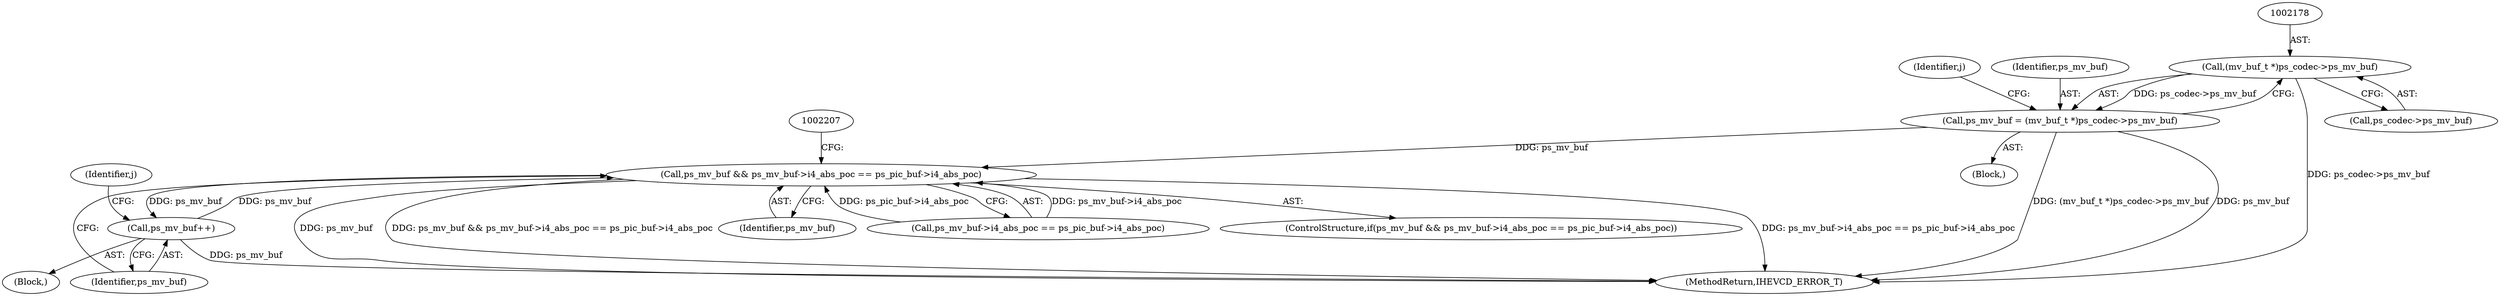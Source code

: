 digraph "0_Android_7c9be319a279654e55a6d757265f88c61a16a4d5@pointer" {
"1002177" [label="(Call,(mv_buf_t *)ps_codec->ps_mv_buf)"];
"1002175" [label="(Call,ps_mv_buf = (mv_buf_t *)ps_codec->ps_mv_buf)"];
"1002195" [label="(Call,ps_mv_buf && ps_mv_buf->i4_abs_poc == ps_pic_buf->i4_abs_poc)"];
"1002214" [label="(Call,ps_mv_buf++)"];
"1002179" [label="(Call,ps_codec->ps_mv_buf)"];
"1002685" [label="(MethodReturn,IHEVCD_ERROR_T)"];
"1002184" [label="(Identifier,j)"];
"1002196" [label="(Identifier,ps_mv_buf)"];
"1002149" [label="(Block,)"];
"1002177" [label="(Call,(mv_buf_t *)ps_codec->ps_mv_buf)"];
"1002197" [label="(Call,ps_mv_buf->i4_abs_poc == ps_pic_buf->i4_abs_poc)"];
"1002194" [label="(ControlStructure,if(ps_mv_buf && ps_mv_buf->i4_abs_poc == ps_pic_buf->i4_abs_poc))"];
"1002214" [label="(Call,ps_mv_buf++)"];
"1002176" [label="(Identifier,ps_mv_buf)"];
"1002192" [label="(Identifier,j)"];
"1002193" [label="(Block,)"];
"1002215" [label="(Identifier,ps_mv_buf)"];
"1002195" [label="(Call,ps_mv_buf && ps_mv_buf->i4_abs_poc == ps_pic_buf->i4_abs_poc)"];
"1002175" [label="(Call,ps_mv_buf = (mv_buf_t *)ps_codec->ps_mv_buf)"];
"1002177" -> "1002175"  [label="AST: "];
"1002177" -> "1002179"  [label="CFG: "];
"1002178" -> "1002177"  [label="AST: "];
"1002179" -> "1002177"  [label="AST: "];
"1002175" -> "1002177"  [label="CFG: "];
"1002177" -> "1002685"  [label="DDG: ps_codec->ps_mv_buf"];
"1002177" -> "1002175"  [label="DDG: ps_codec->ps_mv_buf"];
"1002175" -> "1002149"  [label="AST: "];
"1002176" -> "1002175"  [label="AST: "];
"1002184" -> "1002175"  [label="CFG: "];
"1002175" -> "1002685"  [label="DDG: ps_mv_buf"];
"1002175" -> "1002685"  [label="DDG: (mv_buf_t *)ps_codec->ps_mv_buf"];
"1002175" -> "1002195"  [label="DDG: ps_mv_buf"];
"1002195" -> "1002194"  [label="AST: "];
"1002195" -> "1002196"  [label="CFG: "];
"1002195" -> "1002197"  [label="CFG: "];
"1002196" -> "1002195"  [label="AST: "];
"1002197" -> "1002195"  [label="AST: "];
"1002207" -> "1002195"  [label="CFG: "];
"1002215" -> "1002195"  [label="CFG: "];
"1002195" -> "1002685"  [label="DDG: ps_mv_buf->i4_abs_poc == ps_pic_buf->i4_abs_poc"];
"1002195" -> "1002685"  [label="DDG: ps_mv_buf"];
"1002195" -> "1002685"  [label="DDG: ps_mv_buf && ps_mv_buf->i4_abs_poc == ps_pic_buf->i4_abs_poc"];
"1002214" -> "1002195"  [label="DDG: ps_mv_buf"];
"1002197" -> "1002195"  [label="DDG: ps_mv_buf->i4_abs_poc"];
"1002197" -> "1002195"  [label="DDG: ps_pic_buf->i4_abs_poc"];
"1002195" -> "1002214"  [label="DDG: ps_mv_buf"];
"1002214" -> "1002193"  [label="AST: "];
"1002214" -> "1002215"  [label="CFG: "];
"1002215" -> "1002214"  [label="AST: "];
"1002192" -> "1002214"  [label="CFG: "];
"1002214" -> "1002685"  [label="DDG: ps_mv_buf"];
}
